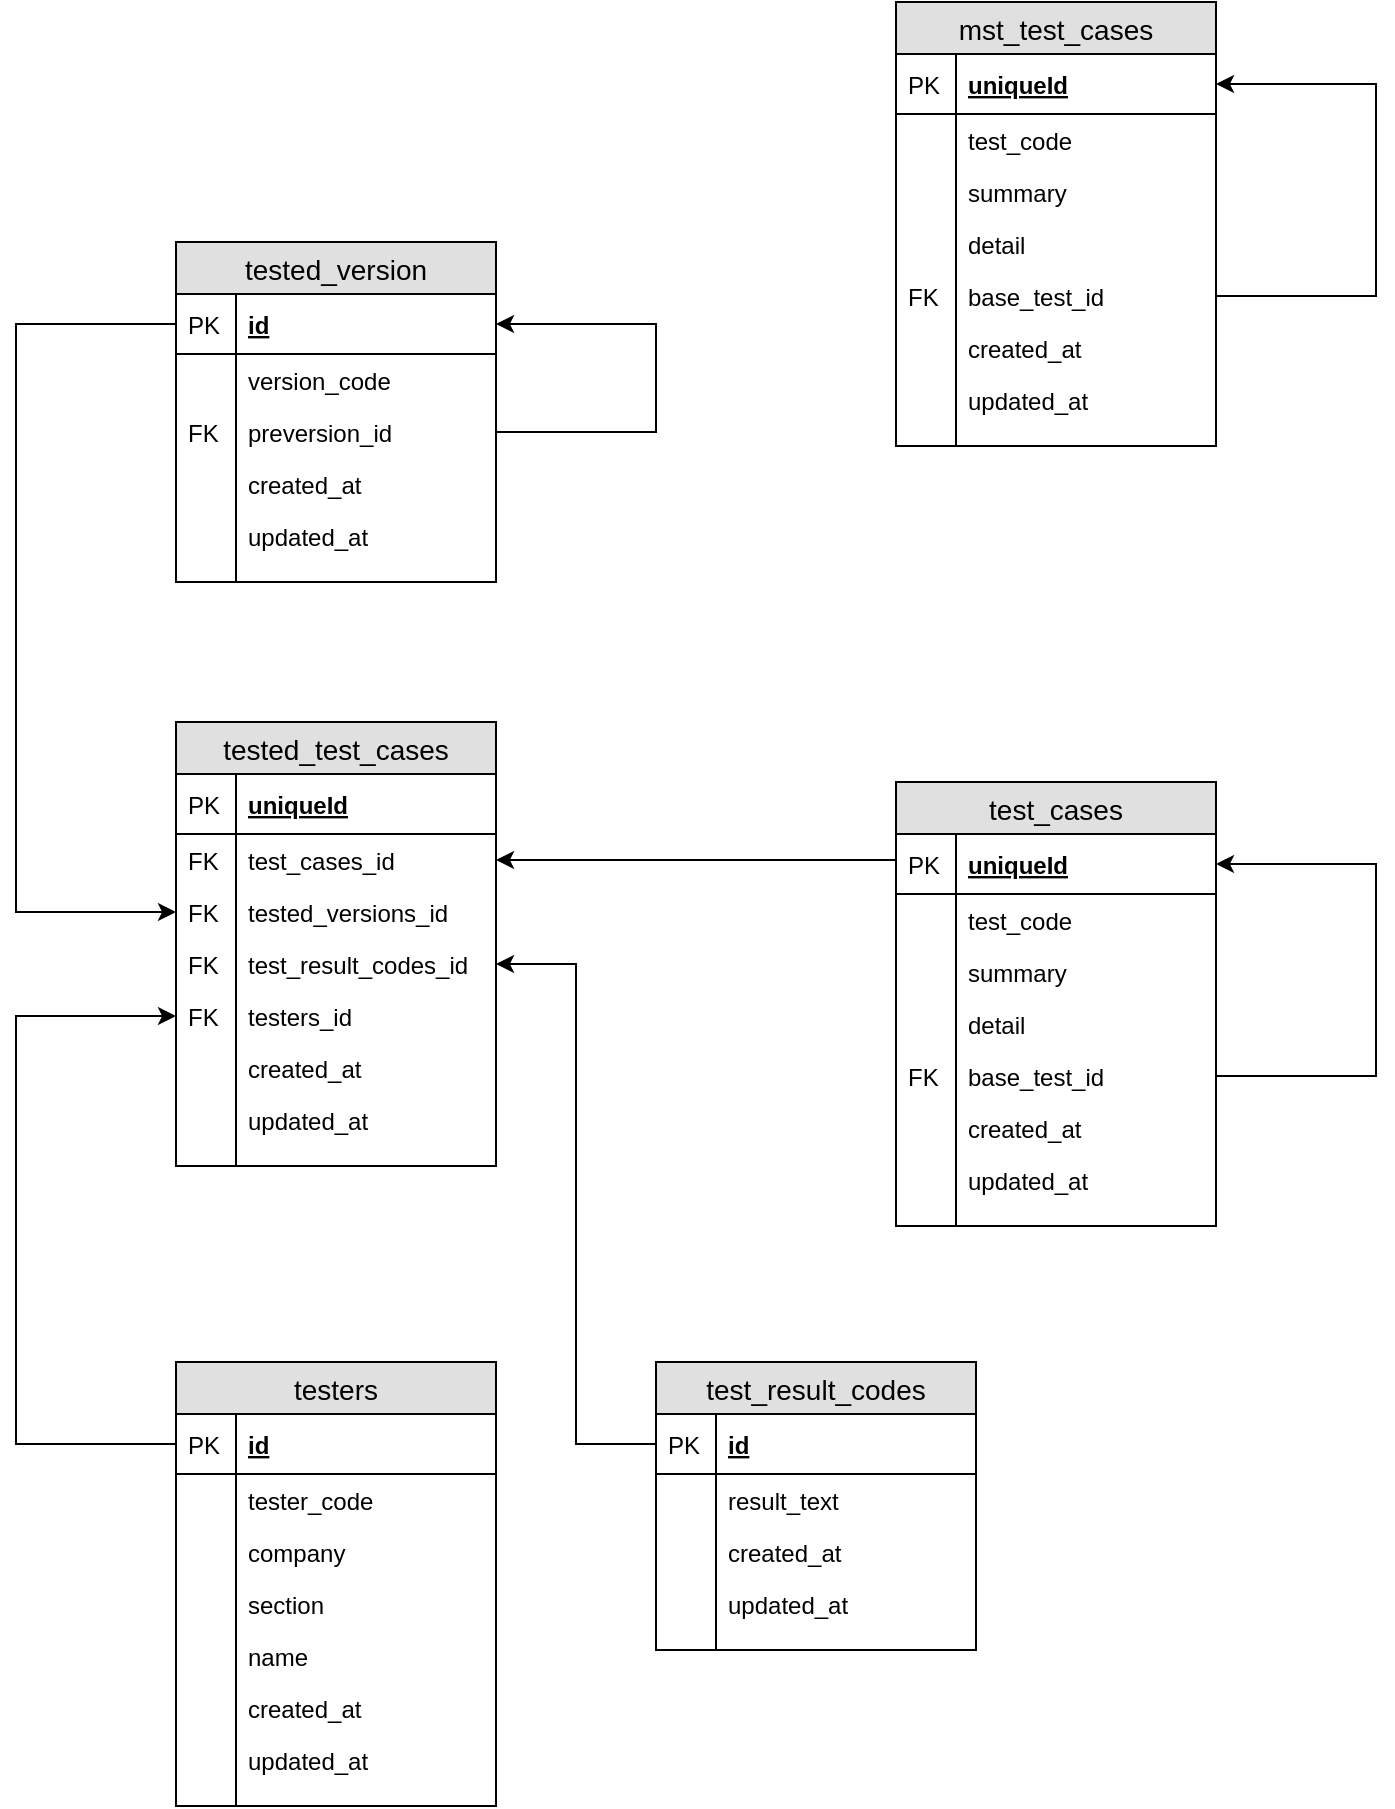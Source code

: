 <mxfile version="12.4.2" type="device" pages="1"><diagram id="nRNR2UEx7XEk4HVWcOZ9" name="ページ1"><mxGraphModel dx="804" dy="1020" grid="1" gridSize="10" guides="1" tooltips="1" connect="1" arrows="1" fold="1" page="1" pageScale="1" pageWidth="827" pageHeight="1169" math="0" shadow="0"><root><mxCell id="0"/><mxCell id="1" parent="0"/><mxCell id="24T9sIZZEd9_IAFmt0TK-1" value="test_result_codes" style="swimlane;fontStyle=0;childLayout=stackLayout;horizontal=1;startSize=26;fillColor=#e0e0e0;horizontalStack=0;resizeParent=1;resizeParentMax=0;resizeLast=0;collapsible=1;marginBottom=0;swimlaneFillColor=#ffffff;align=center;fontSize=14;" parent="1" vertex="1"><mxGeometry x="440" y="800" width="160" height="144" as="geometry"/></mxCell><mxCell id="24T9sIZZEd9_IAFmt0TK-2" value="id" style="shape=partialRectangle;top=0;left=0;right=0;bottom=1;align=left;verticalAlign=middle;fillColor=none;spacingLeft=34;spacingRight=4;overflow=hidden;rotatable=0;points=[[0,0.5],[1,0.5]];portConstraint=eastwest;dropTarget=0;fontStyle=5;fontSize=12;" parent="24T9sIZZEd9_IAFmt0TK-1" vertex="1"><mxGeometry y="26" width="160" height="30" as="geometry"/></mxCell><mxCell id="24T9sIZZEd9_IAFmt0TK-3" value="PK" style="shape=partialRectangle;top=0;left=0;bottom=0;fillColor=none;align=left;verticalAlign=middle;spacingLeft=4;spacingRight=4;overflow=hidden;rotatable=0;points=[];portConstraint=eastwest;part=1;fontSize=12;" parent="24T9sIZZEd9_IAFmt0TK-2" vertex="1" connectable="0"><mxGeometry width="30" height="30" as="geometry"/></mxCell><mxCell id="24T9sIZZEd9_IAFmt0TK-4" value="result_text" style="shape=partialRectangle;top=0;left=0;right=0;bottom=0;align=left;verticalAlign=top;fillColor=none;spacingLeft=34;spacingRight=4;overflow=hidden;rotatable=0;points=[[0,0.5],[1,0.5]];portConstraint=eastwest;dropTarget=0;fontSize=12;" parent="24T9sIZZEd9_IAFmt0TK-1" vertex="1"><mxGeometry y="56" width="160" height="26" as="geometry"/></mxCell><mxCell id="24T9sIZZEd9_IAFmt0TK-5" value="" style="shape=partialRectangle;top=0;left=0;bottom=0;fillColor=none;align=left;verticalAlign=top;spacingLeft=4;spacingRight=4;overflow=hidden;rotatable=0;points=[];portConstraint=eastwest;part=1;fontSize=12;" parent="24T9sIZZEd9_IAFmt0TK-4" vertex="1" connectable="0"><mxGeometry width="30" height="26" as="geometry"/></mxCell><mxCell id="24T9sIZZEd9_IAFmt0TK-6" value="created_at" style="shape=partialRectangle;top=0;left=0;right=0;bottom=0;align=left;verticalAlign=top;fillColor=none;spacingLeft=34;spacingRight=4;overflow=hidden;rotatable=0;points=[[0,0.5],[1,0.5]];portConstraint=eastwest;dropTarget=0;fontSize=12;" parent="24T9sIZZEd9_IAFmt0TK-1" vertex="1"><mxGeometry y="82" width="160" height="26" as="geometry"/></mxCell><mxCell id="24T9sIZZEd9_IAFmt0TK-7" value="" style="shape=partialRectangle;top=0;left=0;bottom=0;fillColor=none;align=left;verticalAlign=top;spacingLeft=4;spacingRight=4;overflow=hidden;rotatable=0;points=[];portConstraint=eastwest;part=1;fontSize=12;" parent="24T9sIZZEd9_IAFmt0TK-6" vertex="1" connectable="0"><mxGeometry width="30" height="26" as="geometry"/></mxCell><mxCell id="24T9sIZZEd9_IAFmt0TK-8" value="updated_at" style="shape=partialRectangle;top=0;left=0;right=0;bottom=0;align=left;verticalAlign=top;fillColor=none;spacingLeft=34;spacingRight=4;overflow=hidden;rotatable=0;points=[[0,0.5],[1,0.5]];portConstraint=eastwest;dropTarget=0;fontSize=12;" parent="24T9sIZZEd9_IAFmt0TK-1" vertex="1"><mxGeometry y="108" width="160" height="26" as="geometry"/></mxCell><mxCell id="24T9sIZZEd9_IAFmt0TK-9" value="" style="shape=partialRectangle;top=0;left=0;bottom=0;fillColor=none;align=left;verticalAlign=top;spacingLeft=4;spacingRight=4;overflow=hidden;rotatable=0;points=[];portConstraint=eastwest;part=1;fontSize=12;" parent="24T9sIZZEd9_IAFmt0TK-8" vertex="1" connectable="0"><mxGeometry width="30" height="26" as="geometry"/></mxCell><mxCell id="24T9sIZZEd9_IAFmt0TK-10" value="" style="shape=partialRectangle;top=0;left=0;right=0;bottom=0;align=left;verticalAlign=top;fillColor=none;spacingLeft=34;spacingRight=4;overflow=hidden;rotatable=0;points=[[0,0.5],[1,0.5]];portConstraint=eastwest;dropTarget=0;fontSize=12;" parent="24T9sIZZEd9_IAFmt0TK-1" vertex="1"><mxGeometry y="134" width="160" height="10" as="geometry"/></mxCell><mxCell id="24T9sIZZEd9_IAFmt0TK-11" value="" style="shape=partialRectangle;top=0;left=0;bottom=0;fillColor=none;align=left;verticalAlign=top;spacingLeft=4;spacingRight=4;overflow=hidden;rotatable=0;points=[];portConstraint=eastwest;part=1;fontSize=12;" parent="24T9sIZZEd9_IAFmt0TK-10" vertex="1" connectable="0"><mxGeometry width="30" height="10" as="geometry"/></mxCell><mxCell id="24T9sIZZEd9_IAFmt0TK-12" value="testers" style="swimlane;fontStyle=0;childLayout=stackLayout;horizontal=1;startSize=26;fillColor=#e0e0e0;horizontalStack=0;resizeParent=1;resizeParentMax=0;resizeLast=0;collapsible=1;marginBottom=0;swimlaneFillColor=#ffffff;align=center;fontSize=14;" parent="1" vertex="1"><mxGeometry x="200" y="800" width="160" height="222" as="geometry"/></mxCell><mxCell id="24T9sIZZEd9_IAFmt0TK-13" value="id" style="shape=partialRectangle;top=0;left=0;right=0;bottom=1;align=left;verticalAlign=middle;fillColor=none;spacingLeft=34;spacingRight=4;overflow=hidden;rotatable=0;points=[[0,0.5],[1,0.5]];portConstraint=eastwest;dropTarget=0;fontStyle=5;fontSize=12;" parent="24T9sIZZEd9_IAFmt0TK-12" vertex="1"><mxGeometry y="26" width="160" height="30" as="geometry"/></mxCell><mxCell id="24T9sIZZEd9_IAFmt0TK-14" value="PK" style="shape=partialRectangle;top=0;left=0;bottom=0;fillColor=none;align=left;verticalAlign=middle;spacingLeft=4;spacingRight=4;overflow=hidden;rotatable=0;points=[];portConstraint=eastwest;part=1;fontSize=12;" parent="24T9sIZZEd9_IAFmt0TK-13" vertex="1" connectable="0"><mxGeometry width="30" height="30" as="geometry"/></mxCell><mxCell id="24T9sIZZEd9_IAFmt0TK-15" value="tester_code" style="shape=partialRectangle;top=0;left=0;right=0;bottom=0;align=left;verticalAlign=top;fillColor=none;spacingLeft=34;spacingRight=4;overflow=hidden;rotatable=0;points=[[0,0.5],[1,0.5]];portConstraint=eastwest;dropTarget=0;fontSize=12;" parent="24T9sIZZEd9_IAFmt0TK-12" vertex="1"><mxGeometry y="56" width="160" height="26" as="geometry"/></mxCell><mxCell id="24T9sIZZEd9_IAFmt0TK-16" value="" style="shape=partialRectangle;top=0;left=0;bottom=0;fillColor=none;align=left;verticalAlign=top;spacingLeft=4;spacingRight=4;overflow=hidden;rotatable=0;points=[];portConstraint=eastwest;part=1;fontSize=12;" parent="24T9sIZZEd9_IAFmt0TK-15" vertex="1" connectable="0"><mxGeometry width="30" height="26" as="geometry"/></mxCell><mxCell id="24T9sIZZEd9_IAFmt0TK-17" value="company" style="shape=partialRectangle;top=0;left=0;right=0;bottom=0;align=left;verticalAlign=top;fillColor=none;spacingLeft=34;spacingRight=4;overflow=hidden;rotatable=0;points=[[0,0.5],[1,0.5]];portConstraint=eastwest;dropTarget=0;fontSize=12;" parent="24T9sIZZEd9_IAFmt0TK-12" vertex="1"><mxGeometry y="82" width="160" height="26" as="geometry"/></mxCell><mxCell id="24T9sIZZEd9_IAFmt0TK-18" value="" style="shape=partialRectangle;top=0;left=0;bottom=0;fillColor=none;align=left;verticalAlign=top;spacingLeft=4;spacingRight=4;overflow=hidden;rotatable=0;points=[];portConstraint=eastwest;part=1;fontSize=12;" parent="24T9sIZZEd9_IAFmt0TK-17" vertex="1" connectable="0"><mxGeometry width="30" height="26" as="geometry"/></mxCell><mxCell id="24T9sIZZEd9_IAFmt0TK-19" value="section" style="shape=partialRectangle;top=0;left=0;right=0;bottom=0;align=left;verticalAlign=top;fillColor=none;spacingLeft=34;spacingRight=4;overflow=hidden;rotatable=0;points=[[0,0.5],[1,0.5]];portConstraint=eastwest;dropTarget=0;fontSize=12;" parent="24T9sIZZEd9_IAFmt0TK-12" vertex="1"><mxGeometry y="108" width="160" height="26" as="geometry"/></mxCell><mxCell id="24T9sIZZEd9_IAFmt0TK-20" value="" style="shape=partialRectangle;top=0;left=0;bottom=0;fillColor=none;align=left;verticalAlign=top;spacingLeft=4;spacingRight=4;overflow=hidden;rotatable=0;points=[];portConstraint=eastwest;part=1;fontSize=12;" parent="24T9sIZZEd9_IAFmt0TK-19" vertex="1" connectable="0"><mxGeometry width="30" height="26" as="geometry"/></mxCell><mxCell id="24T9sIZZEd9_IAFmt0TK-23" value="name" style="shape=partialRectangle;top=0;left=0;right=0;bottom=0;align=left;verticalAlign=top;fillColor=none;spacingLeft=34;spacingRight=4;overflow=hidden;rotatable=0;points=[[0,0.5],[1,0.5]];portConstraint=eastwest;dropTarget=0;fontSize=12;" parent="24T9sIZZEd9_IAFmt0TK-12" vertex="1"><mxGeometry y="134" width="160" height="26" as="geometry"/></mxCell><mxCell id="24T9sIZZEd9_IAFmt0TK-24" value="" style="shape=partialRectangle;top=0;left=0;bottom=0;fillColor=none;align=left;verticalAlign=top;spacingLeft=4;spacingRight=4;overflow=hidden;rotatable=0;points=[];portConstraint=eastwest;part=1;fontSize=12;" parent="24T9sIZZEd9_IAFmt0TK-23" vertex="1" connectable="0"><mxGeometry width="30" height="26" as="geometry"/></mxCell><mxCell id="24T9sIZZEd9_IAFmt0TK-25" value="created_at" style="shape=partialRectangle;top=0;left=0;right=0;bottom=0;align=left;verticalAlign=top;fillColor=none;spacingLeft=34;spacingRight=4;overflow=hidden;rotatable=0;points=[[0,0.5],[1,0.5]];portConstraint=eastwest;dropTarget=0;fontSize=12;" parent="24T9sIZZEd9_IAFmt0TK-12" vertex="1"><mxGeometry y="160" width="160" height="26" as="geometry"/></mxCell><mxCell id="24T9sIZZEd9_IAFmt0TK-26" value="" style="shape=partialRectangle;top=0;left=0;bottom=0;fillColor=none;align=left;verticalAlign=top;spacingLeft=4;spacingRight=4;overflow=hidden;rotatable=0;points=[];portConstraint=eastwest;part=1;fontSize=12;" parent="24T9sIZZEd9_IAFmt0TK-25" vertex="1" connectable="0"><mxGeometry width="30" height="26" as="geometry"/></mxCell><mxCell id="24T9sIZZEd9_IAFmt0TK-27" value="updated_at" style="shape=partialRectangle;top=0;left=0;right=0;bottom=0;align=left;verticalAlign=top;fillColor=none;spacingLeft=34;spacingRight=4;overflow=hidden;rotatable=0;points=[[0,0.5],[1,0.5]];portConstraint=eastwest;dropTarget=0;fontSize=12;" parent="24T9sIZZEd9_IAFmt0TK-12" vertex="1"><mxGeometry y="186" width="160" height="26" as="geometry"/></mxCell><mxCell id="24T9sIZZEd9_IAFmt0TK-28" value="" style="shape=partialRectangle;top=0;left=0;bottom=0;fillColor=none;align=left;verticalAlign=top;spacingLeft=4;spacingRight=4;overflow=hidden;rotatable=0;points=[];portConstraint=eastwest;part=1;fontSize=12;" parent="24T9sIZZEd9_IAFmt0TK-27" vertex="1" connectable="0"><mxGeometry width="30" height="26" as="geometry"/></mxCell><mxCell id="24T9sIZZEd9_IAFmt0TK-21" value="" style="shape=partialRectangle;top=0;left=0;right=0;bottom=0;align=left;verticalAlign=top;fillColor=none;spacingLeft=34;spacingRight=4;overflow=hidden;rotatable=0;points=[[0,0.5],[1,0.5]];portConstraint=eastwest;dropTarget=0;fontSize=12;" parent="24T9sIZZEd9_IAFmt0TK-12" vertex="1"><mxGeometry y="212" width="160" height="10" as="geometry"/></mxCell><mxCell id="24T9sIZZEd9_IAFmt0TK-22" value="" style="shape=partialRectangle;top=0;left=0;bottom=0;fillColor=none;align=left;verticalAlign=top;spacingLeft=4;spacingRight=4;overflow=hidden;rotatable=0;points=[];portConstraint=eastwest;part=1;fontSize=12;" parent="24T9sIZZEd9_IAFmt0TK-21" vertex="1" connectable="0"><mxGeometry width="30" height="10" as="geometry"/></mxCell><mxCell id="24T9sIZZEd9_IAFmt0TK-29" value="tested_version" style="swimlane;fontStyle=0;childLayout=stackLayout;horizontal=1;startSize=26;fillColor=#e0e0e0;horizontalStack=0;resizeParent=1;resizeParentMax=0;resizeLast=0;collapsible=1;marginBottom=0;swimlaneFillColor=#ffffff;align=center;fontSize=14;" parent="1" vertex="1"><mxGeometry x="200" y="240" width="160" height="170" as="geometry"/></mxCell><mxCell id="24T9sIZZEd9_IAFmt0TK-30" value="id" style="shape=partialRectangle;top=0;left=0;right=0;bottom=1;align=left;verticalAlign=middle;fillColor=none;spacingLeft=34;spacingRight=4;overflow=hidden;rotatable=0;points=[[0,0.5],[1,0.5]];portConstraint=eastwest;dropTarget=0;fontStyle=5;fontSize=12;" parent="24T9sIZZEd9_IAFmt0TK-29" vertex="1"><mxGeometry y="26" width="160" height="30" as="geometry"/></mxCell><mxCell id="24T9sIZZEd9_IAFmt0TK-31" value="PK" style="shape=partialRectangle;top=0;left=0;bottom=0;fillColor=none;align=left;verticalAlign=middle;spacingLeft=4;spacingRight=4;overflow=hidden;rotatable=0;points=[];portConstraint=eastwest;part=1;fontSize=12;" parent="24T9sIZZEd9_IAFmt0TK-30" vertex="1" connectable="0"><mxGeometry width="30" height="30" as="geometry"/></mxCell><mxCell id="24T9sIZZEd9_IAFmt0TK-32" value="version_code" style="shape=partialRectangle;top=0;left=0;right=0;bottom=0;align=left;verticalAlign=top;fillColor=none;spacingLeft=34;spacingRight=4;overflow=hidden;rotatable=0;points=[[0,0.5],[1,0.5]];portConstraint=eastwest;dropTarget=0;fontSize=12;" parent="24T9sIZZEd9_IAFmt0TK-29" vertex="1"><mxGeometry y="56" width="160" height="26" as="geometry"/></mxCell><mxCell id="24T9sIZZEd9_IAFmt0TK-33" value="" style="shape=partialRectangle;top=0;left=0;bottom=0;fillColor=none;align=left;verticalAlign=top;spacingLeft=4;spacingRight=4;overflow=hidden;rotatable=0;points=[];portConstraint=eastwest;part=1;fontSize=12;" parent="24T9sIZZEd9_IAFmt0TK-32" vertex="1" connectable="0"><mxGeometry width="30" height="26" as="geometry"/></mxCell><mxCell id="24T9sIZZEd9_IAFmt0TK-42" style="edgeStyle=orthogonalEdgeStyle;rounded=0;orthogonalLoop=1;jettySize=auto;html=1;" parent="24T9sIZZEd9_IAFmt0TK-29" source="24T9sIZZEd9_IAFmt0TK-40" target="24T9sIZZEd9_IAFmt0TK-30" edge="1"><mxGeometry relative="1" as="geometry"><mxPoint x="60" y="-30" as="targetPoint"/><Array as="points"><mxPoint x="240" y="95"/><mxPoint x="240" y="41"/></Array></mxGeometry></mxCell><mxCell id="24T9sIZZEd9_IAFmt0TK-40" value="preversion_id" style="shape=partialRectangle;top=0;left=0;right=0;bottom=0;align=left;verticalAlign=top;fillColor=none;spacingLeft=34;spacingRight=4;overflow=hidden;rotatable=0;points=[[0,0.5],[1,0.5]];portConstraint=eastwest;dropTarget=0;fontSize=12;" parent="24T9sIZZEd9_IAFmt0TK-29" vertex="1"><mxGeometry y="82" width="160" height="26" as="geometry"/></mxCell><mxCell id="24T9sIZZEd9_IAFmt0TK-41" value="FK" style="shape=partialRectangle;top=0;left=0;bottom=0;fillColor=none;align=left;verticalAlign=top;spacingLeft=4;spacingRight=4;overflow=hidden;rotatable=0;points=[];portConstraint=eastwest;part=1;fontSize=12;" parent="24T9sIZZEd9_IAFmt0TK-40" vertex="1" connectable="0"><mxGeometry width="30" height="26" as="geometry"/></mxCell><mxCell id="24T9sIZZEd9_IAFmt0TK-34" value="created_at" style="shape=partialRectangle;top=0;left=0;right=0;bottom=0;align=left;verticalAlign=top;fillColor=none;spacingLeft=34;spacingRight=4;overflow=hidden;rotatable=0;points=[[0,0.5],[1,0.5]];portConstraint=eastwest;dropTarget=0;fontSize=12;" parent="24T9sIZZEd9_IAFmt0TK-29" vertex="1"><mxGeometry y="108" width="160" height="26" as="geometry"/></mxCell><mxCell id="24T9sIZZEd9_IAFmt0TK-35" value="" style="shape=partialRectangle;top=0;left=0;bottom=0;fillColor=none;align=left;verticalAlign=top;spacingLeft=4;spacingRight=4;overflow=hidden;rotatable=0;points=[];portConstraint=eastwest;part=1;fontSize=12;" parent="24T9sIZZEd9_IAFmt0TK-34" vertex="1" connectable="0"><mxGeometry width="30" height="26" as="geometry"/></mxCell><mxCell id="24T9sIZZEd9_IAFmt0TK-36" value="updated_at" style="shape=partialRectangle;top=0;left=0;right=0;bottom=0;align=left;verticalAlign=top;fillColor=none;spacingLeft=34;spacingRight=4;overflow=hidden;rotatable=0;points=[[0,0.5],[1,0.5]];portConstraint=eastwest;dropTarget=0;fontSize=12;" parent="24T9sIZZEd9_IAFmt0TK-29" vertex="1"><mxGeometry y="134" width="160" height="26" as="geometry"/></mxCell><mxCell id="24T9sIZZEd9_IAFmt0TK-37" value="" style="shape=partialRectangle;top=0;left=0;bottom=0;fillColor=none;align=left;verticalAlign=top;spacingLeft=4;spacingRight=4;overflow=hidden;rotatable=0;points=[];portConstraint=eastwest;part=1;fontSize=12;" parent="24T9sIZZEd9_IAFmt0TK-36" vertex="1" connectable="0"><mxGeometry width="30" height="26" as="geometry"/></mxCell><mxCell id="24T9sIZZEd9_IAFmt0TK-38" value="" style="shape=partialRectangle;top=0;left=0;right=0;bottom=0;align=left;verticalAlign=top;fillColor=none;spacingLeft=34;spacingRight=4;overflow=hidden;rotatable=0;points=[[0,0.5],[1,0.5]];portConstraint=eastwest;dropTarget=0;fontSize=12;" parent="24T9sIZZEd9_IAFmt0TK-29" vertex="1"><mxGeometry y="160" width="160" height="10" as="geometry"/></mxCell><mxCell id="24T9sIZZEd9_IAFmt0TK-39" value="" style="shape=partialRectangle;top=0;left=0;bottom=0;fillColor=none;align=left;verticalAlign=top;spacingLeft=4;spacingRight=4;overflow=hidden;rotatable=0;points=[];portConstraint=eastwest;part=1;fontSize=12;" parent="24T9sIZZEd9_IAFmt0TK-38" vertex="1" connectable="0"><mxGeometry width="30" height="10" as="geometry"/></mxCell><mxCell id="24T9sIZZEd9_IAFmt0TK-43" value="mst_test_cases" style="swimlane;fontStyle=0;childLayout=stackLayout;horizontal=1;startSize=26;fillColor=#e0e0e0;horizontalStack=0;resizeParent=1;resizeParentMax=0;resizeLast=0;collapsible=1;marginBottom=0;swimlaneFillColor=#ffffff;align=center;fontSize=14;" parent="1" vertex="1"><mxGeometry x="560" y="120" width="160" height="222" as="geometry"/></mxCell><mxCell id="24T9sIZZEd9_IAFmt0TK-44" value="uniqueId" style="shape=partialRectangle;top=0;left=0;right=0;bottom=1;align=left;verticalAlign=middle;fillColor=none;spacingLeft=34;spacingRight=4;overflow=hidden;rotatable=0;points=[[0,0.5],[1,0.5]];portConstraint=eastwest;dropTarget=0;fontStyle=5;fontSize=12;" parent="24T9sIZZEd9_IAFmt0TK-43" vertex="1"><mxGeometry y="26" width="160" height="30" as="geometry"/></mxCell><mxCell id="24T9sIZZEd9_IAFmt0TK-45" value="PK" style="shape=partialRectangle;top=0;left=0;bottom=0;fillColor=none;align=left;verticalAlign=middle;spacingLeft=4;spacingRight=4;overflow=hidden;rotatable=0;points=[];portConstraint=eastwest;part=1;fontSize=12;" parent="24T9sIZZEd9_IAFmt0TK-44" vertex="1" connectable="0"><mxGeometry width="30" height="30" as="geometry"/></mxCell><mxCell id="24T9sIZZEd9_IAFmt0TK-46" value="test_code" style="shape=partialRectangle;top=0;left=0;right=0;bottom=0;align=left;verticalAlign=top;fillColor=none;spacingLeft=34;spacingRight=4;overflow=hidden;rotatable=0;points=[[0,0.5],[1,0.5]];portConstraint=eastwest;dropTarget=0;fontSize=12;" parent="24T9sIZZEd9_IAFmt0TK-43" vertex="1"><mxGeometry y="56" width="160" height="26" as="geometry"/></mxCell><mxCell id="24T9sIZZEd9_IAFmt0TK-47" value="" style="shape=partialRectangle;top=0;left=0;bottom=0;fillColor=none;align=left;verticalAlign=top;spacingLeft=4;spacingRight=4;overflow=hidden;rotatable=0;points=[];portConstraint=eastwest;part=1;fontSize=12;" parent="24T9sIZZEd9_IAFmt0TK-46" vertex="1" connectable="0"><mxGeometry width="30" height="26" as="geometry"/></mxCell><mxCell id="24T9sIZZEd9_IAFmt0TK-48" value="summary" style="shape=partialRectangle;top=0;left=0;right=0;bottom=0;align=left;verticalAlign=top;fillColor=none;spacingLeft=34;spacingRight=4;overflow=hidden;rotatable=0;points=[[0,0.5],[1,0.5]];portConstraint=eastwest;dropTarget=0;fontSize=12;" parent="24T9sIZZEd9_IAFmt0TK-43" vertex="1"><mxGeometry y="82" width="160" height="26" as="geometry"/></mxCell><mxCell id="24T9sIZZEd9_IAFmt0TK-49" value="" style="shape=partialRectangle;top=0;left=0;bottom=0;fillColor=none;align=left;verticalAlign=top;spacingLeft=4;spacingRight=4;overflow=hidden;rotatable=0;points=[];portConstraint=eastwest;part=1;fontSize=12;" parent="24T9sIZZEd9_IAFmt0TK-48" vertex="1" connectable="0"><mxGeometry width="30" height="26" as="geometry"/></mxCell><mxCell id="24T9sIZZEd9_IAFmt0TK-50" value="detail" style="shape=partialRectangle;top=0;left=0;right=0;bottom=0;align=left;verticalAlign=top;fillColor=none;spacingLeft=34;spacingRight=4;overflow=hidden;rotatable=0;points=[[0,0.5],[1,0.5]];portConstraint=eastwest;dropTarget=0;fontSize=12;" parent="24T9sIZZEd9_IAFmt0TK-43" vertex="1"><mxGeometry y="108" width="160" height="26" as="geometry"/></mxCell><mxCell id="24T9sIZZEd9_IAFmt0TK-51" value="" style="shape=partialRectangle;top=0;left=0;bottom=0;fillColor=none;align=left;verticalAlign=top;spacingLeft=4;spacingRight=4;overflow=hidden;rotatable=0;points=[];portConstraint=eastwest;part=1;fontSize=12;" parent="24T9sIZZEd9_IAFmt0TK-50" vertex="1" connectable="0"><mxGeometry width="30" height="26" as="geometry"/></mxCell><mxCell id="24T9sIZZEd9_IAFmt0TK-60" style="edgeStyle=orthogonalEdgeStyle;rounded=0;orthogonalLoop=1;jettySize=auto;html=1;" parent="24T9sIZZEd9_IAFmt0TK-43" source="24T9sIZZEd9_IAFmt0TK-54" target="24T9sIZZEd9_IAFmt0TK-44" edge="1"><mxGeometry relative="1" as="geometry"><Array as="points"><mxPoint x="240" y="147"/><mxPoint x="240" y="41"/></Array></mxGeometry></mxCell><mxCell id="24T9sIZZEd9_IAFmt0TK-54" value="base_test_id" style="shape=partialRectangle;top=0;left=0;right=0;bottom=0;align=left;verticalAlign=top;fillColor=none;spacingLeft=34;spacingRight=4;overflow=hidden;rotatable=0;points=[[0,0.5],[1,0.5]];portConstraint=eastwest;dropTarget=0;fontSize=12;" parent="24T9sIZZEd9_IAFmt0TK-43" vertex="1"><mxGeometry y="134" width="160" height="26" as="geometry"/></mxCell><mxCell id="24T9sIZZEd9_IAFmt0TK-55" value="FK" style="shape=partialRectangle;top=0;left=0;bottom=0;fillColor=none;align=left;verticalAlign=top;spacingLeft=4;spacingRight=4;overflow=hidden;rotatable=0;points=[];portConstraint=eastwest;part=1;fontSize=12;" parent="24T9sIZZEd9_IAFmt0TK-54" vertex="1" connectable="0"><mxGeometry width="30" height="26" as="geometry"/></mxCell><mxCell id="24T9sIZZEd9_IAFmt0TK-56" value="created_at" style="shape=partialRectangle;top=0;left=0;right=0;bottom=0;align=left;verticalAlign=top;fillColor=none;spacingLeft=34;spacingRight=4;overflow=hidden;rotatable=0;points=[[0,0.5],[1,0.5]];portConstraint=eastwest;dropTarget=0;fontSize=12;" parent="24T9sIZZEd9_IAFmt0TK-43" vertex="1"><mxGeometry y="160" width="160" height="26" as="geometry"/></mxCell><mxCell id="24T9sIZZEd9_IAFmt0TK-57" value="" style="shape=partialRectangle;top=0;left=0;bottom=0;fillColor=none;align=left;verticalAlign=top;spacingLeft=4;spacingRight=4;overflow=hidden;rotatable=0;points=[];portConstraint=eastwest;part=1;fontSize=12;" parent="24T9sIZZEd9_IAFmt0TK-56" vertex="1" connectable="0"><mxGeometry width="30" height="26" as="geometry"/></mxCell><mxCell id="24T9sIZZEd9_IAFmt0TK-58" value="updated_at" style="shape=partialRectangle;top=0;left=0;right=0;bottom=0;align=left;verticalAlign=top;fillColor=none;spacingLeft=34;spacingRight=4;overflow=hidden;rotatable=0;points=[[0,0.5],[1,0.5]];portConstraint=eastwest;dropTarget=0;fontSize=12;" parent="24T9sIZZEd9_IAFmt0TK-43" vertex="1"><mxGeometry y="186" width="160" height="26" as="geometry"/></mxCell><mxCell id="24T9sIZZEd9_IAFmt0TK-59" value="" style="shape=partialRectangle;top=0;left=0;bottom=0;fillColor=none;align=left;verticalAlign=top;spacingLeft=4;spacingRight=4;overflow=hidden;rotatable=0;points=[];portConstraint=eastwest;part=1;fontSize=12;" parent="24T9sIZZEd9_IAFmt0TK-58" vertex="1" connectable="0"><mxGeometry width="30" height="26" as="geometry"/></mxCell><mxCell id="24T9sIZZEd9_IAFmt0TK-52" value="" style="shape=partialRectangle;top=0;left=0;right=0;bottom=0;align=left;verticalAlign=top;fillColor=none;spacingLeft=34;spacingRight=4;overflow=hidden;rotatable=0;points=[[0,0.5],[1,0.5]];portConstraint=eastwest;dropTarget=0;fontSize=12;" parent="24T9sIZZEd9_IAFmt0TK-43" vertex="1"><mxGeometry y="212" width="160" height="10" as="geometry"/></mxCell><mxCell id="24T9sIZZEd9_IAFmt0TK-53" value="" style="shape=partialRectangle;top=0;left=0;bottom=0;fillColor=none;align=left;verticalAlign=top;spacingLeft=4;spacingRight=4;overflow=hidden;rotatable=0;points=[];portConstraint=eastwest;part=1;fontSize=12;" parent="24T9sIZZEd9_IAFmt0TK-52" vertex="1" connectable="0"><mxGeometry width="30" height="10" as="geometry"/></mxCell><mxCell id="24T9sIZZEd9_IAFmt0TK-61" value="test_cases" style="swimlane;fontStyle=0;childLayout=stackLayout;horizontal=1;startSize=26;fillColor=#e0e0e0;horizontalStack=0;resizeParent=1;resizeParentMax=0;resizeLast=0;collapsible=1;marginBottom=0;swimlaneFillColor=#ffffff;align=center;fontSize=14;" parent="1" vertex="1"><mxGeometry x="560" y="510" width="160" height="222" as="geometry"/></mxCell><mxCell id="24T9sIZZEd9_IAFmt0TK-62" value="uniqueId" style="shape=partialRectangle;top=0;left=0;right=0;bottom=1;align=left;verticalAlign=middle;fillColor=none;spacingLeft=34;spacingRight=4;overflow=hidden;rotatable=0;points=[[0,0.5],[1,0.5]];portConstraint=eastwest;dropTarget=0;fontStyle=5;fontSize=12;" parent="24T9sIZZEd9_IAFmt0TK-61" vertex="1"><mxGeometry y="26" width="160" height="30" as="geometry"/></mxCell><mxCell id="24T9sIZZEd9_IAFmt0TK-63" value="PK" style="shape=partialRectangle;top=0;left=0;bottom=0;fillColor=none;align=left;verticalAlign=middle;spacingLeft=4;spacingRight=4;overflow=hidden;rotatable=0;points=[];portConstraint=eastwest;part=1;fontSize=12;" parent="24T9sIZZEd9_IAFmt0TK-62" vertex="1" connectable="0"><mxGeometry width="30" height="30" as="geometry"/></mxCell><mxCell id="24T9sIZZEd9_IAFmt0TK-64" value="test_code" style="shape=partialRectangle;top=0;left=0;right=0;bottom=0;align=left;verticalAlign=top;fillColor=none;spacingLeft=34;spacingRight=4;overflow=hidden;rotatable=0;points=[[0,0.5],[1,0.5]];portConstraint=eastwest;dropTarget=0;fontSize=12;" parent="24T9sIZZEd9_IAFmt0TK-61" vertex="1"><mxGeometry y="56" width="160" height="26" as="geometry"/></mxCell><mxCell id="24T9sIZZEd9_IAFmt0TK-65" value="" style="shape=partialRectangle;top=0;left=0;bottom=0;fillColor=none;align=left;verticalAlign=top;spacingLeft=4;spacingRight=4;overflow=hidden;rotatable=0;points=[];portConstraint=eastwest;part=1;fontSize=12;" parent="24T9sIZZEd9_IAFmt0TK-64" vertex="1" connectable="0"><mxGeometry width="30" height="26" as="geometry"/></mxCell><mxCell id="24T9sIZZEd9_IAFmt0TK-66" value="summary" style="shape=partialRectangle;top=0;left=0;right=0;bottom=0;align=left;verticalAlign=top;fillColor=none;spacingLeft=34;spacingRight=4;overflow=hidden;rotatable=0;points=[[0,0.5],[1,0.5]];portConstraint=eastwest;dropTarget=0;fontSize=12;" parent="24T9sIZZEd9_IAFmt0TK-61" vertex="1"><mxGeometry y="82" width="160" height="26" as="geometry"/></mxCell><mxCell id="24T9sIZZEd9_IAFmt0TK-67" value="" style="shape=partialRectangle;top=0;left=0;bottom=0;fillColor=none;align=left;verticalAlign=top;spacingLeft=4;spacingRight=4;overflow=hidden;rotatable=0;points=[];portConstraint=eastwest;part=1;fontSize=12;" parent="24T9sIZZEd9_IAFmt0TK-66" vertex="1" connectable="0"><mxGeometry width="30" height="26" as="geometry"/></mxCell><mxCell id="24T9sIZZEd9_IAFmt0TK-68" value="detail" style="shape=partialRectangle;top=0;left=0;right=0;bottom=0;align=left;verticalAlign=top;fillColor=none;spacingLeft=34;spacingRight=4;overflow=hidden;rotatable=0;points=[[0,0.5],[1,0.5]];portConstraint=eastwest;dropTarget=0;fontSize=12;" parent="24T9sIZZEd9_IAFmt0TK-61" vertex="1"><mxGeometry y="108" width="160" height="26" as="geometry"/></mxCell><mxCell id="24T9sIZZEd9_IAFmt0TK-69" value="" style="shape=partialRectangle;top=0;left=0;bottom=0;fillColor=none;align=left;verticalAlign=top;spacingLeft=4;spacingRight=4;overflow=hidden;rotatable=0;points=[];portConstraint=eastwest;part=1;fontSize=12;" parent="24T9sIZZEd9_IAFmt0TK-68" vertex="1" connectable="0"><mxGeometry width="30" height="26" as="geometry"/></mxCell><mxCell id="24T9sIZZEd9_IAFmt0TK-70" style="edgeStyle=orthogonalEdgeStyle;rounded=0;orthogonalLoop=1;jettySize=auto;html=1;" parent="24T9sIZZEd9_IAFmt0TK-61" source="24T9sIZZEd9_IAFmt0TK-71" target="24T9sIZZEd9_IAFmt0TK-62" edge="1"><mxGeometry relative="1" as="geometry"><Array as="points"><mxPoint x="240" y="147"/><mxPoint x="240" y="41"/></Array></mxGeometry></mxCell><mxCell id="24T9sIZZEd9_IAFmt0TK-71" value="base_test_id" style="shape=partialRectangle;top=0;left=0;right=0;bottom=0;align=left;verticalAlign=top;fillColor=none;spacingLeft=34;spacingRight=4;overflow=hidden;rotatable=0;points=[[0,0.5],[1,0.5]];portConstraint=eastwest;dropTarget=0;fontSize=12;" parent="24T9sIZZEd9_IAFmt0TK-61" vertex="1"><mxGeometry y="134" width="160" height="26" as="geometry"/></mxCell><mxCell id="24T9sIZZEd9_IAFmt0TK-72" value="FK" style="shape=partialRectangle;top=0;left=0;bottom=0;fillColor=none;align=left;verticalAlign=top;spacingLeft=4;spacingRight=4;overflow=hidden;rotatable=0;points=[];portConstraint=eastwest;part=1;fontSize=12;" parent="24T9sIZZEd9_IAFmt0TK-71" vertex="1" connectable="0"><mxGeometry width="30" height="26" as="geometry"/></mxCell><mxCell id="24T9sIZZEd9_IAFmt0TK-73" value="created_at" style="shape=partialRectangle;top=0;left=0;right=0;bottom=0;align=left;verticalAlign=top;fillColor=none;spacingLeft=34;spacingRight=4;overflow=hidden;rotatable=0;points=[[0,0.5],[1,0.5]];portConstraint=eastwest;dropTarget=0;fontSize=12;" parent="24T9sIZZEd9_IAFmt0TK-61" vertex="1"><mxGeometry y="160" width="160" height="26" as="geometry"/></mxCell><mxCell id="24T9sIZZEd9_IAFmt0TK-74" value="" style="shape=partialRectangle;top=0;left=0;bottom=0;fillColor=none;align=left;verticalAlign=top;spacingLeft=4;spacingRight=4;overflow=hidden;rotatable=0;points=[];portConstraint=eastwest;part=1;fontSize=12;" parent="24T9sIZZEd9_IAFmt0TK-73" vertex="1" connectable="0"><mxGeometry width="30" height="26" as="geometry"/></mxCell><mxCell id="24T9sIZZEd9_IAFmt0TK-75" value="updated_at" style="shape=partialRectangle;top=0;left=0;right=0;bottom=0;align=left;verticalAlign=top;fillColor=none;spacingLeft=34;spacingRight=4;overflow=hidden;rotatable=0;points=[[0,0.5],[1,0.5]];portConstraint=eastwest;dropTarget=0;fontSize=12;" parent="24T9sIZZEd9_IAFmt0TK-61" vertex="1"><mxGeometry y="186" width="160" height="26" as="geometry"/></mxCell><mxCell id="24T9sIZZEd9_IAFmt0TK-76" value="" style="shape=partialRectangle;top=0;left=0;bottom=0;fillColor=none;align=left;verticalAlign=top;spacingLeft=4;spacingRight=4;overflow=hidden;rotatable=0;points=[];portConstraint=eastwest;part=1;fontSize=12;" parent="24T9sIZZEd9_IAFmt0TK-75" vertex="1" connectable="0"><mxGeometry width="30" height="26" as="geometry"/></mxCell><mxCell id="24T9sIZZEd9_IAFmt0TK-77" value="" style="shape=partialRectangle;top=0;left=0;right=0;bottom=0;align=left;verticalAlign=top;fillColor=none;spacingLeft=34;spacingRight=4;overflow=hidden;rotatable=0;points=[[0,0.5],[1,0.5]];portConstraint=eastwest;dropTarget=0;fontSize=12;" parent="24T9sIZZEd9_IAFmt0TK-61" vertex="1"><mxGeometry y="212" width="160" height="10" as="geometry"/></mxCell><mxCell id="24T9sIZZEd9_IAFmt0TK-78" value="" style="shape=partialRectangle;top=0;left=0;bottom=0;fillColor=none;align=left;verticalAlign=top;spacingLeft=4;spacingRight=4;overflow=hidden;rotatable=0;points=[];portConstraint=eastwest;part=1;fontSize=12;" parent="24T9sIZZEd9_IAFmt0TK-77" vertex="1" connectable="0"><mxGeometry width="30" height="10" as="geometry"/></mxCell><mxCell id="24T9sIZZEd9_IAFmt0TK-79" value="tested_test_cases" style="swimlane;fontStyle=0;childLayout=stackLayout;horizontal=1;startSize=26;fillColor=#e0e0e0;horizontalStack=0;resizeParent=1;resizeParentMax=0;resizeLast=0;collapsible=1;marginBottom=0;swimlaneFillColor=#ffffff;align=center;fontSize=14;" parent="1" vertex="1"><mxGeometry x="200" y="480" width="160" height="222" as="geometry"/></mxCell><mxCell id="24T9sIZZEd9_IAFmt0TK-80" value="uniqueId" style="shape=partialRectangle;top=0;left=0;right=0;bottom=1;align=left;verticalAlign=middle;fillColor=none;spacingLeft=34;spacingRight=4;overflow=hidden;rotatable=0;points=[[0,0.5],[1,0.5]];portConstraint=eastwest;dropTarget=0;fontStyle=5;fontSize=12;" parent="24T9sIZZEd9_IAFmt0TK-79" vertex="1"><mxGeometry y="26" width="160" height="30" as="geometry"/></mxCell><mxCell id="24T9sIZZEd9_IAFmt0TK-81" value="PK" style="shape=partialRectangle;top=0;left=0;bottom=0;fillColor=none;align=left;verticalAlign=middle;spacingLeft=4;spacingRight=4;overflow=hidden;rotatable=0;points=[];portConstraint=eastwest;part=1;fontSize=12;" parent="24T9sIZZEd9_IAFmt0TK-80" vertex="1" connectable="0"><mxGeometry width="30" height="30" as="geometry"/></mxCell><mxCell id="24T9sIZZEd9_IAFmt0TK-82" value="test_cases_id" style="shape=partialRectangle;top=0;left=0;right=0;bottom=0;align=left;verticalAlign=top;fillColor=none;spacingLeft=34;spacingRight=4;overflow=hidden;rotatable=0;points=[[0,0.5],[1,0.5]];portConstraint=eastwest;dropTarget=0;fontSize=12;" parent="24T9sIZZEd9_IAFmt0TK-79" vertex="1"><mxGeometry y="56" width="160" height="26" as="geometry"/></mxCell><mxCell id="24T9sIZZEd9_IAFmt0TK-83" value="FK" style="shape=partialRectangle;top=0;left=0;bottom=0;fillColor=none;align=left;verticalAlign=top;spacingLeft=4;spacingRight=4;overflow=hidden;rotatable=0;points=[];portConstraint=eastwest;part=1;fontSize=12;" parent="24T9sIZZEd9_IAFmt0TK-82" vertex="1" connectable="0"><mxGeometry width="30" height="26" as="geometry"/></mxCell><mxCell id="24T9sIZZEd9_IAFmt0TK-84" value="tested_versions_id" style="shape=partialRectangle;top=0;left=0;right=0;bottom=0;align=left;verticalAlign=top;fillColor=none;spacingLeft=34;spacingRight=4;overflow=hidden;rotatable=0;points=[[0,0.5],[1,0.5]];portConstraint=eastwest;dropTarget=0;fontSize=12;" parent="24T9sIZZEd9_IAFmt0TK-79" vertex="1"><mxGeometry y="82" width="160" height="26" as="geometry"/></mxCell><mxCell id="24T9sIZZEd9_IAFmt0TK-85" value="FK" style="shape=partialRectangle;top=0;left=0;bottom=0;fillColor=none;align=left;verticalAlign=top;spacingLeft=4;spacingRight=4;overflow=hidden;rotatable=0;points=[];portConstraint=eastwest;part=1;fontSize=12;" parent="24T9sIZZEd9_IAFmt0TK-84" vertex="1" connectable="0"><mxGeometry width="30" height="26" as="geometry"/></mxCell><mxCell id="24T9sIZZEd9_IAFmt0TK-86" value="test_result_codes_id" style="shape=partialRectangle;top=0;left=0;right=0;bottom=0;align=left;verticalAlign=top;fillColor=none;spacingLeft=34;spacingRight=4;overflow=hidden;rotatable=0;points=[[0,0.5],[1,0.5]];portConstraint=eastwest;dropTarget=0;fontSize=12;" parent="24T9sIZZEd9_IAFmt0TK-79" vertex="1"><mxGeometry y="108" width="160" height="26" as="geometry"/></mxCell><mxCell id="24T9sIZZEd9_IAFmt0TK-87" value="FK" style="shape=partialRectangle;top=0;left=0;bottom=0;fillColor=none;align=left;verticalAlign=top;spacingLeft=4;spacingRight=4;overflow=hidden;rotatable=0;points=[];portConstraint=eastwest;part=1;fontSize=12;" parent="24T9sIZZEd9_IAFmt0TK-86" vertex="1" connectable="0"><mxGeometry width="30" height="26" as="geometry"/></mxCell><mxCell id="24T9sIZZEd9_IAFmt0TK-89" value="testers_id" style="shape=partialRectangle;top=0;left=0;right=0;bottom=0;align=left;verticalAlign=top;fillColor=none;spacingLeft=34;spacingRight=4;overflow=hidden;rotatable=0;points=[[0,0.5],[1,0.5]];portConstraint=eastwest;dropTarget=0;fontSize=12;" parent="24T9sIZZEd9_IAFmt0TK-79" vertex="1"><mxGeometry y="134" width="160" height="26" as="geometry"/></mxCell><mxCell id="24T9sIZZEd9_IAFmt0TK-90" value="FK" style="shape=partialRectangle;top=0;left=0;bottom=0;fillColor=none;align=left;verticalAlign=top;spacingLeft=4;spacingRight=4;overflow=hidden;rotatable=0;points=[];portConstraint=eastwest;part=1;fontSize=12;" parent="24T9sIZZEd9_IAFmt0TK-89" vertex="1" connectable="0"><mxGeometry width="30" height="26" as="geometry"/></mxCell><mxCell id="24T9sIZZEd9_IAFmt0TK-91" value="created_at" style="shape=partialRectangle;top=0;left=0;right=0;bottom=0;align=left;verticalAlign=top;fillColor=none;spacingLeft=34;spacingRight=4;overflow=hidden;rotatable=0;points=[[0,0.5],[1,0.5]];portConstraint=eastwest;dropTarget=0;fontSize=12;" parent="24T9sIZZEd9_IAFmt0TK-79" vertex="1"><mxGeometry y="160" width="160" height="26" as="geometry"/></mxCell><mxCell id="24T9sIZZEd9_IAFmt0TK-92" value="" style="shape=partialRectangle;top=0;left=0;bottom=0;fillColor=none;align=left;verticalAlign=top;spacingLeft=4;spacingRight=4;overflow=hidden;rotatable=0;points=[];portConstraint=eastwest;part=1;fontSize=12;" parent="24T9sIZZEd9_IAFmt0TK-91" vertex="1" connectable="0"><mxGeometry width="30" height="26" as="geometry"/></mxCell><mxCell id="24T9sIZZEd9_IAFmt0TK-93" value="updated_at" style="shape=partialRectangle;top=0;left=0;right=0;bottom=0;align=left;verticalAlign=top;fillColor=none;spacingLeft=34;spacingRight=4;overflow=hidden;rotatable=0;points=[[0,0.5],[1,0.5]];portConstraint=eastwest;dropTarget=0;fontSize=12;" parent="24T9sIZZEd9_IAFmt0TK-79" vertex="1"><mxGeometry y="186" width="160" height="26" as="geometry"/></mxCell><mxCell id="24T9sIZZEd9_IAFmt0TK-94" value="" style="shape=partialRectangle;top=0;left=0;bottom=0;fillColor=none;align=left;verticalAlign=top;spacingLeft=4;spacingRight=4;overflow=hidden;rotatable=0;points=[];portConstraint=eastwest;part=1;fontSize=12;" parent="24T9sIZZEd9_IAFmt0TK-93" vertex="1" connectable="0"><mxGeometry width="30" height="26" as="geometry"/></mxCell><mxCell id="24T9sIZZEd9_IAFmt0TK-95" value="" style="shape=partialRectangle;top=0;left=0;right=0;bottom=0;align=left;verticalAlign=top;fillColor=none;spacingLeft=34;spacingRight=4;overflow=hidden;rotatable=0;points=[[0,0.5],[1,0.5]];portConstraint=eastwest;dropTarget=0;fontSize=12;" parent="24T9sIZZEd9_IAFmt0TK-79" vertex="1"><mxGeometry y="212" width="160" height="10" as="geometry"/></mxCell><mxCell id="24T9sIZZEd9_IAFmt0TK-96" value="" style="shape=partialRectangle;top=0;left=0;bottom=0;fillColor=none;align=left;verticalAlign=top;spacingLeft=4;spacingRight=4;overflow=hidden;rotatable=0;points=[];portConstraint=eastwest;part=1;fontSize=12;" parent="24T9sIZZEd9_IAFmt0TK-95" vertex="1" connectable="0"><mxGeometry width="30" height="10" as="geometry"/></mxCell><mxCell id="24T9sIZZEd9_IAFmt0TK-97" style="edgeStyle=orthogonalEdgeStyle;rounded=0;orthogonalLoop=1;jettySize=auto;html=1;" parent="1" source="24T9sIZZEd9_IAFmt0TK-62" target="24T9sIZZEd9_IAFmt0TK-82" edge="1"><mxGeometry relative="1" as="geometry"><Array as="points"><mxPoint x="520" y="549"/><mxPoint x="520" y="549"/></Array></mxGeometry></mxCell><mxCell id="24T9sIZZEd9_IAFmt0TK-98" style="edgeStyle=orthogonalEdgeStyle;rounded=0;orthogonalLoop=1;jettySize=auto;html=1;" parent="1" source="24T9sIZZEd9_IAFmt0TK-30" target="24T9sIZZEd9_IAFmt0TK-84" edge="1"><mxGeometry relative="1" as="geometry"><Array as="points"><mxPoint x="120" y="281"/><mxPoint x="120" y="575"/></Array><mxPoint x="160" y="460" as="sourcePoint"/><mxPoint x="120" y="580" as="targetPoint"/></mxGeometry></mxCell><mxCell id="24T9sIZZEd9_IAFmt0TK-99" style="edgeStyle=orthogonalEdgeStyle;rounded=0;orthogonalLoop=1;jettySize=auto;html=1;" parent="1" source="24T9sIZZEd9_IAFmt0TK-2" target="24T9sIZZEd9_IAFmt0TK-86" edge="1"><mxGeometry relative="1" as="geometry"><Array as="points"><mxPoint x="400" y="841"/><mxPoint x="400" y="601"/></Array></mxGeometry></mxCell><mxCell id="24T9sIZZEd9_IAFmt0TK-100" style="edgeStyle=orthogonalEdgeStyle;rounded=0;orthogonalLoop=1;jettySize=auto;html=1;" parent="1" source="24T9sIZZEd9_IAFmt0TK-13" target="24T9sIZZEd9_IAFmt0TK-89" edge="1"><mxGeometry relative="1" as="geometry"><Array as="points"><mxPoint x="120" y="841"/><mxPoint x="120" y="627"/></Array></mxGeometry></mxCell></root></mxGraphModel></diagram></mxfile>